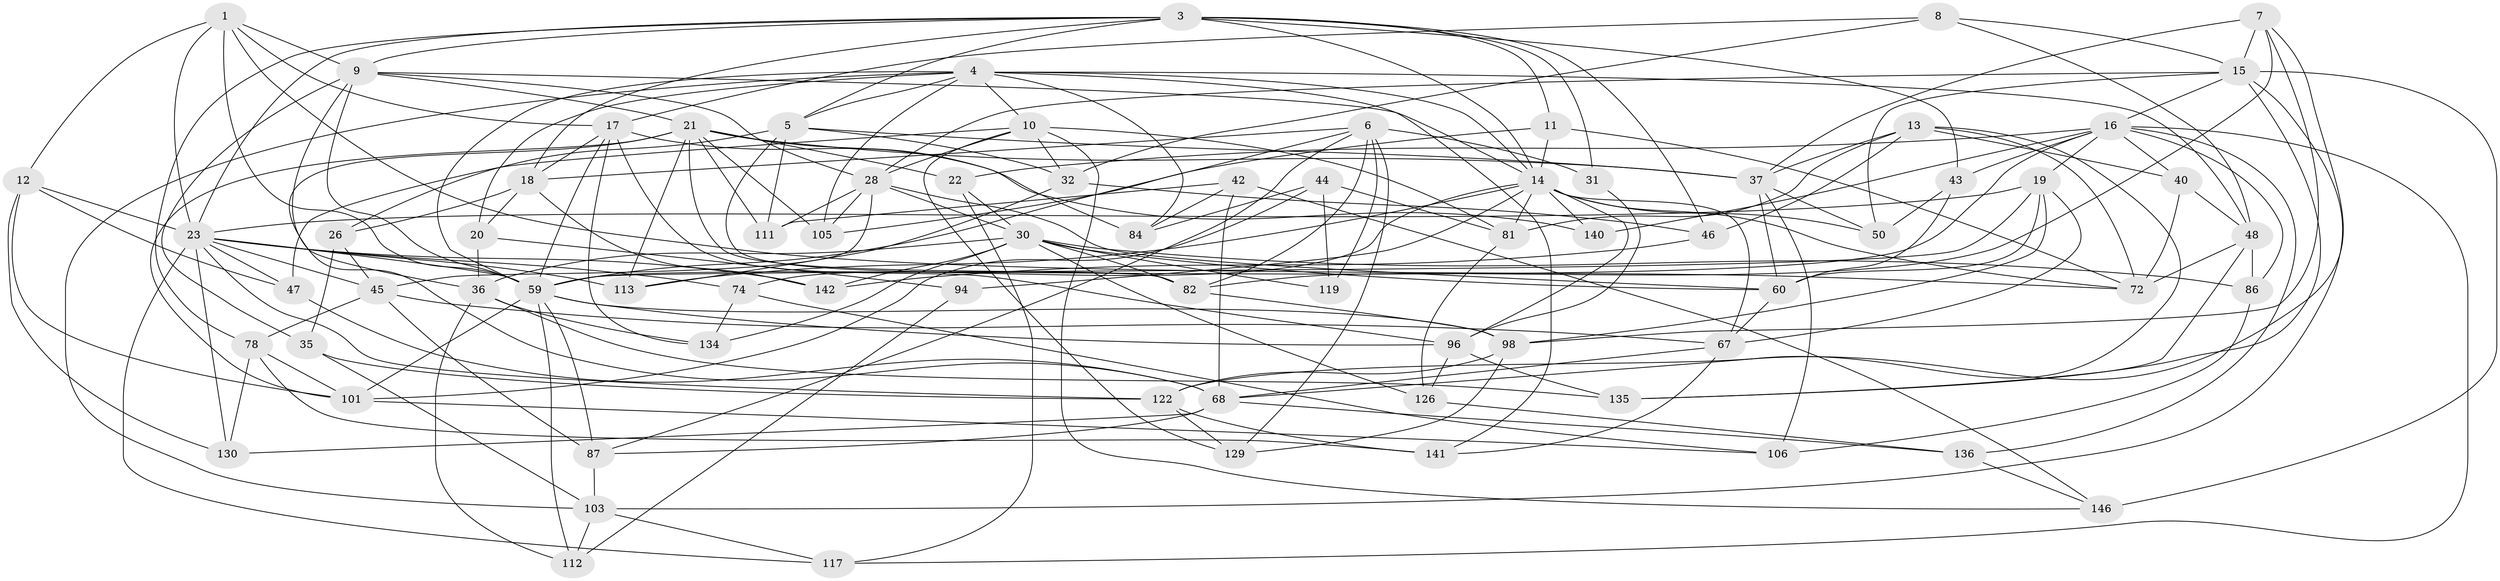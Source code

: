 // original degree distribution, {4: 1.0}
// Generated by graph-tools (version 1.1) at 2025/20/03/04/25 18:20:48]
// undirected, 74 vertices, 209 edges
graph export_dot {
graph [start="1"]
  node [color=gray90,style=filled];
  1 [super="+2"];
  3 [super="+107+34+123"];
  4 [super="+76+70+110"];
  5 [super="+24"];
  6 [super="+137+102"];
  7 [super="+29"];
  8;
  9 [super="+85"];
  10 [super="+75+99"];
  11;
  12 [super="+115"];
  13 [super="+69"];
  14 [super="+33"];
  15 [super="+54+91"];
  16 [super="+55+56+138"];
  17 [super="+128+49"];
  18 [super="+71"];
  19 [super="+109"];
  20;
  21 [super="+83+25+52"];
  22;
  23 [super="+144+66+27"];
  26;
  28 [super="+127+41"];
  30 [super="+100+39+51"];
  31;
  32 [super="+65"];
  35;
  36 [super="+145"];
  37 [super="+93+57"];
  40;
  42;
  43;
  44 [super="+121"];
  45 [super="+62"];
  46;
  47;
  48 [super="+53"];
  50;
  59 [super="+79+77+61"];
  60 [super="+148"];
  67 [super="+80"];
  68 [super="+73+118"];
  72 [super="+88"];
  74;
  78 [super="+116"];
  81 [super="+95"];
  82 [super="+124"];
  84;
  86;
  87 [super="+143"];
  94;
  96 [super="+133"];
  98 [super="+114"];
  101 [super="+104+108"];
  103 [super="+125"];
  105;
  106;
  111;
  112;
  113;
  117;
  119;
  122 [super="+139"];
  126;
  129;
  130;
  134;
  135;
  136;
  140;
  141;
  142;
  146;
  1 -- 12;
  1 -- 9;
  1 -- 59;
  1 -- 17;
  1 -- 72;
  1 -- 23;
  3 -- 43;
  3 -- 46;
  3 -- 31 [weight=2];
  3 -- 18;
  3 -- 23;
  3 -- 9;
  3 -- 11;
  3 -- 5 [weight=2];
  3 -- 78;
  3 -- 14;
  4 -- 14;
  4 -- 5;
  4 -- 103;
  4 -- 105;
  4 -- 84;
  4 -- 20;
  4 -- 141;
  4 -- 59;
  4 -- 10;
  4 -- 48;
  5 -- 26;
  5 -- 32;
  5 -- 82;
  5 -- 37;
  5 -- 111;
  6 -- 119 [weight=2];
  6 -- 18;
  6 -- 59;
  6 -- 31;
  6 -- 82;
  6 -- 129;
  6 -- 87;
  7 -- 15;
  7 -- 98;
  7 -- 122;
  7 -- 82;
  7 -- 37 [weight=2];
  8 -- 17;
  8 -- 32;
  8 -- 15;
  8 -- 48;
  9 -- 21;
  9 -- 59;
  9 -- 35;
  9 -- 36;
  9 -- 14;
  9 -- 28;
  10 -- 129;
  10 -- 32 [weight=2];
  10 -- 81;
  10 -- 47;
  10 -- 28;
  10 -- 146;
  11 -- 72;
  11 -- 105;
  11 -- 14;
  12 -- 47;
  12 -- 130;
  12 -- 101 [weight=2];
  12 -- 23;
  13 -- 40;
  13 -- 46;
  13 -- 37;
  13 -- 72;
  13 -- 81;
  13 -- 68;
  14 -- 74;
  14 -- 67;
  14 -- 96;
  14 -- 140;
  14 -- 113;
  14 -- 50;
  14 -- 94 [weight=2];
  14 -- 81;
  14 -- 72;
  15 -- 135;
  15 -- 146;
  15 -- 50;
  15 -- 103;
  15 -- 16;
  15 -- 28;
  16 -- 19;
  16 -- 22;
  16 -- 59;
  16 -- 40;
  16 -- 117;
  16 -- 136;
  16 -- 43;
  16 -- 140;
  16 -- 86;
  17 -- 134;
  17 -- 96;
  17 -- 18;
  17 -- 140 [weight=2];
  17 -- 59;
  18 -- 20;
  18 -- 26;
  18 -- 142;
  19 -- 60;
  19 -- 67;
  19 -- 59;
  19 -- 98;
  19 -- 23;
  20 -- 94;
  20 -- 36;
  21 -- 105;
  21 -- 84;
  21 -- 113;
  21 -- 37;
  21 -- 101;
  21 -- 68;
  21 -- 82;
  21 -- 22;
  21 -- 111;
  22 -- 30;
  22 -- 117;
  23 -- 117;
  23 -- 142;
  23 -- 113;
  23 -- 122;
  23 -- 47;
  23 -- 45;
  23 -- 130;
  23 -- 74;
  23 -- 59 [weight=2];
  26 -- 35;
  26 -- 45;
  28 -- 60;
  28 -- 45;
  28 -- 30;
  28 -- 105;
  28 -- 111;
  30 -- 126;
  30 -- 119;
  30 -- 86;
  30 -- 82;
  30 -- 134;
  30 -- 36;
  30 -- 142;
  30 -- 60;
  31 -- 96;
  32 -- 113;
  32 -- 46;
  35 -- 103;
  35 -- 122;
  36 -- 135;
  36 -- 112;
  36 -- 134;
  37 -- 60;
  37 -- 50;
  37 -- 106;
  40 -- 72;
  40 -- 48;
  42 -- 146;
  42 -- 111;
  42 -- 84;
  42 -- 68;
  43 -- 50;
  43 -- 60;
  44 -- 84;
  44 -- 119;
  44 -- 101 [weight=2];
  44 -- 81 [weight=2];
  45 -- 87;
  45 -- 78;
  45 -- 67;
  46 -- 142;
  47 -- 68;
  48 -- 86;
  48 -- 135;
  48 -- 72;
  59 -- 96;
  59 -- 87 [weight=2];
  59 -- 112;
  59 -- 98;
  59 -- 101 [weight=2];
  60 -- 67;
  67 -- 68;
  67 -- 141;
  68 -- 130;
  68 -- 136;
  68 -- 87;
  74 -- 134;
  74 -- 106;
  78 -- 130;
  78 -- 141;
  78 -- 101 [weight=2];
  81 -- 126;
  82 -- 98;
  86 -- 106;
  87 -- 103;
  94 -- 112;
  96 -- 126;
  96 -- 135;
  98 -- 122;
  98 -- 129;
  101 -- 106;
  103 -- 117;
  103 -- 112;
  122 -- 141;
  122 -- 129;
  126 -- 136;
  136 -- 146;
}
